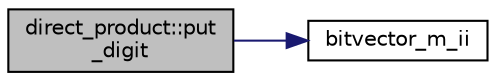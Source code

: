 digraph "direct_product::put_digit"
{
  edge [fontname="Helvetica",fontsize="10",labelfontname="Helvetica",labelfontsize="10"];
  node [fontname="Helvetica",fontsize="10",shape=record];
  rankdir="LR";
  Node1090 [label="direct_product::put\l_digit",height=0.2,width=0.4,color="black", fillcolor="grey75", style="filled", fontcolor="black"];
  Node1090 -> Node1091 [color="midnightblue",fontsize="10",style="solid",fontname="Helvetica"];
  Node1091 [label="bitvector_m_ii",height=0.2,width=0.4,color="black", fillcolor="white", style="filled",URL="$df/dbf/sajeeb_8_c.html#a31da55e2b26316d582cd322dc670b67b"];
}
